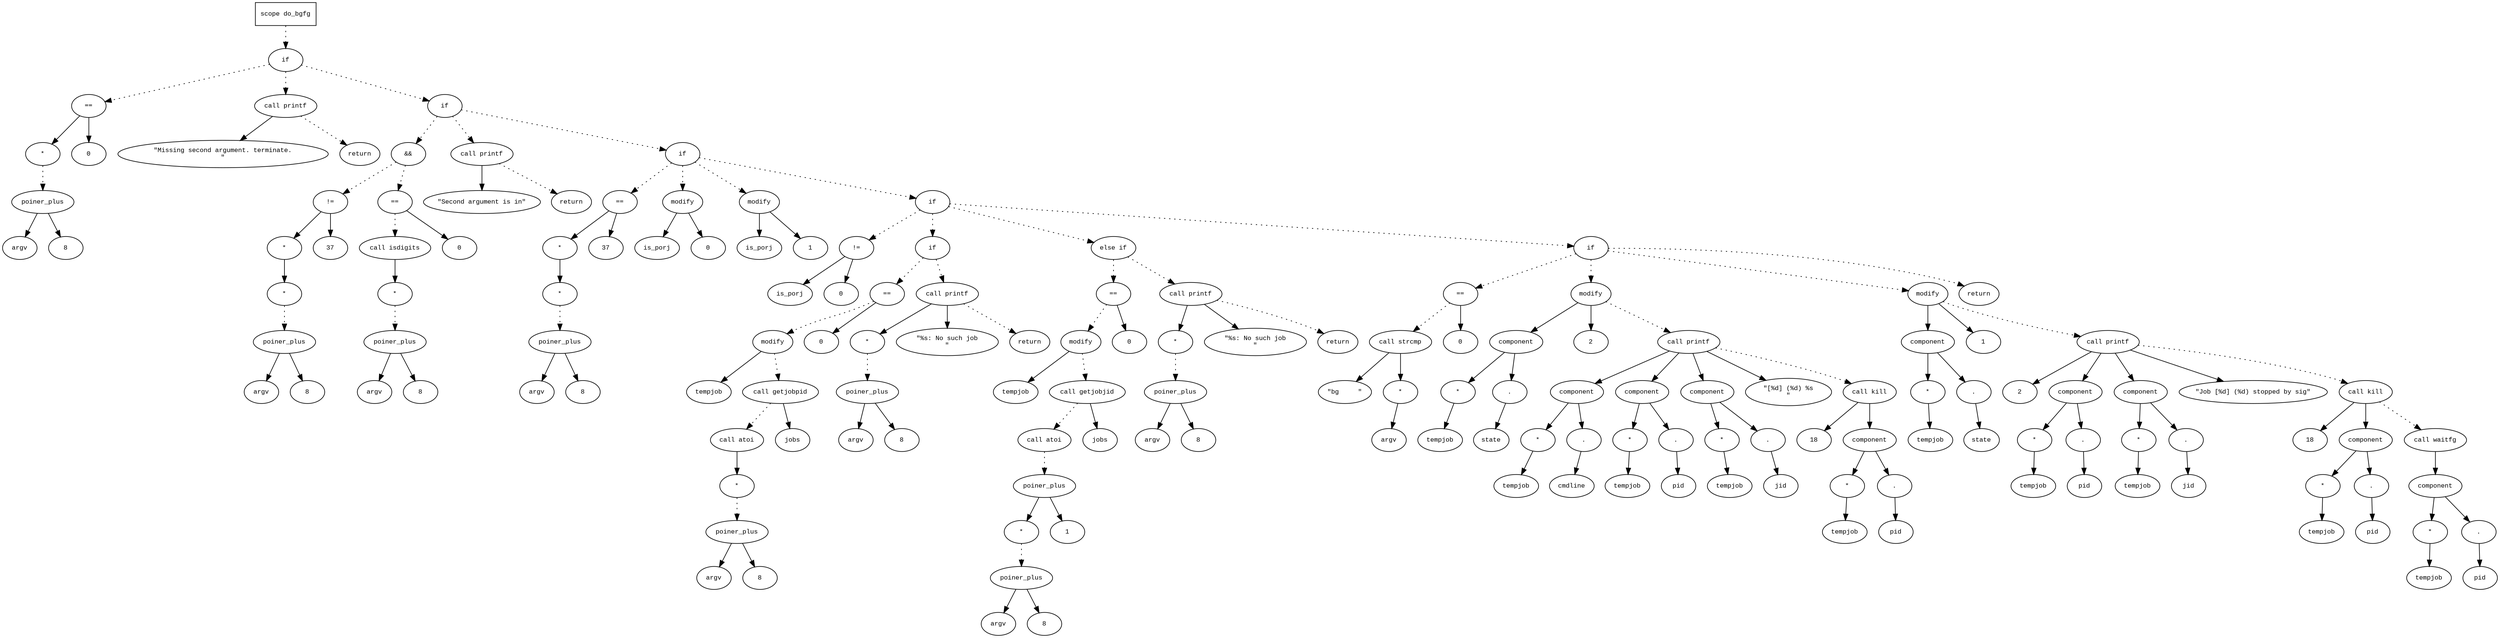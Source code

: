 digraph AST {
  graph [fontname="Times New Roman",fontsize=10];
  node  [fontname="Courier New",fontsize=10];
  edge  [fontname="Times New Roman",fontsize=10];

  node1 [label="scope do_bgfg",shape=box];
  node2 [label="if",shape=ellipse];
  node1 -> node2 [style=dotted];
  node3 [label="==",shape=ellipse];
  node4 [label="*",shape=ellipse];
  node5 [label="poiner_plus",shape=ellipse];
  node6 [label="argv",shape=ellipse];
  node5 -> node6;
  node7 [label="8",shape=ellipse];
  node5 -> node7;
  node4 -> node5 [style=dotted];
  node3 -> node4;
  node8 [label="0",shape=ellipse];
  node3 -> node8;
  node2 -> node3 [style=dotted];
  node9 [label="call printf",shape=ellipse];
  node10 [label="\"Missing second argument. terminate.
\"",shape=ellipse];
  node9 -> node10;
  node2 -> node9 [style=dotted];
  node11 [label="return",shape=ellipse];
  node9 -> node11 [style=dotted];
  node12 [label="if",shape=ellipse];
  node2 -> node12 [style=dotted];
  node13 [label="&&",shape=ellipse];
  node14 [label="!=",shape=ellipse];
  node15 [label="*",shape=ellipse];
  node16 [label="*",shape=ellipse];
  node17 [label="poiner_plus",shape=ellipse];
  node18 [label="argv",shape=ellipse];
  node17 -> node18;
  node19 [label="8",shape=ellipse];
  node17 -> node19;
  node16 -> node17 [style=dotted];
  node15 -> node16;
  node14 -> node15;
  node20 [label="37",shape=ellipse];
  node14 -> node20;
  node13 -> node14 [style=dotted];
  node21 [label="==",shape=ellipse];
  node22 [label="call isdigits",shape=ellipse];
  node23 [label="*",shape=ellipse];
  node24 [label="poiner_plus",shape=ellipse];
  node25 [label="argv",shape=ellipse];
  node24 -> node25;
  node26 [label="8",shape=ellipse];
  node24 -> node26;
  node23 -> node24 [style=dotted];
  node22 -> node23;
  node21 -> node22 [style=dotted];
  node27 [label="0",shape=ellipse];
  node21 -> node27;
  node13 -> node21 [style=dotted];
  node12 -> node13 [style=dotted];
  node28 [label="call printf",shape=ellipse];
  node29 [label="\"Second argument is in\"",shape=ellipse];
  node28 -> node29;
  node12 -> node28 [style=dotted];
  node30 [label="return",shape=ellipse];
  node28 -> node30 [style=dotted];
  node31 [label="if",shape=ellipse];
  node12 -> node31 [style=dotted];
  node32 [label="==",shape=ellipse];
  node33 [label="*",shape=ellipse];
  node34 [label="*",shape=ellipse];
  node35 [label="poiner_plus",shape=ellipse];
  node36 [label="argv",shape=ellipse];
  node35 -> node36;
  node37 [label="8",shape=ellipse];
  node35 -> node37;
  node34 -> node35 [style=dotted];
  node33 -> node34;
  node32 -> node33;
  node38 [label="37",shape=ellipse];
  node32 -> node38;
  node31 -> node32 [style=dotted];
  node39 [label="modify",shape=ellipse];
  node40 [label="is_porj",shape=ellipse];
  node39 -> node40;
  node41 [label="0",shape=ellipse];
  node39 -> node41;
  node31 -> node39 [style=dotted];
  node42 [label="modify",shape=ellipse];
  node43 [label="is_porj",shape=ellipse];
  node42 -> node43;
  node44 [label="1",shape=ellipse];
  node42 -> node44;
  node31 -> node42 [style=dotted];
  node45 [label="if",shape=ellipse];
  node31 -> node45 [style=dotted];
  node46 [label="!=",shape=ellipse];
  node47 [label="is_porj",shape=ellipse];
  node46 -> node47;
  node48 [label="0",shape=ellipse];
  node46 -> node48;
  node45 -> node46 [style=dotted];
  node49 [label="if",shape=ellipse];
  node45 -> node49 [style=dotted];
  node50 [label="==",shape=ellipse];
  node51 [label="modify",shape=ellipse];
  node52 [label="tempjob",shape=ellipse];
  node51 -> node52;
  node53 [label="call getjobpid",shape=ellipse];
  node54 [label="call atoi",shape=ellipse];
  node55 [label="*",shape=ellipse];
  node56 [label="poiner_plus",shape=ellipse];
  node57 [label="argv",shape=ellipse];
  node56 -> node57;
  node58 [label="8",shape=ellipse];
  node56 -> node58;
  node55 -> node56 [style=dotted];
  node54 -> node55;
  node53 -> node54 [style=dotted];
  node59 [label="jobs",shape=ellipse];
  node53 -> node59;
  node51 -> node53 [style=dotted];
  node50 -> node51 [style=dotted];
  node60 [label="0",shape=ellipse];
  node50 -> node60;
  node49 -> node50 [style=dotted];
  node61 [label="call printf",shape=ellipse];
  node62 [label="*",shape=ellipse];
  node63 [label="poiner_plus",shape=ellipse];
  node64 [label="argv",shape=ellipse];
  node63 -> node64;
  node65 [label="8",shape=ellipse];
  node63 -> node65;
  node62 -> node63 [style=dotted];
  node61 -> node62;
  node66 [label="\"%s: No such job
\"",shape=ellipse];
  node61 -> node66;
  node49 -> node61 [style=dotted];
  node67 [label="return",shape=ellipse];
  node61 -> node67 [style=dotted];
  node68 [label="else if",shape=ellipse];
  node45 -> node68 [style=dotted];
  node69 [label="==",shape=ellipse];
  node70 [label="modify",shape=ellipse];
  node71 [label="tempjob",shape=ellipse];
  node70 -> node71;
  node72 [label="call getjobjid",shape=ellipse];
  node73 [label="call atoi",shape=ellipse];
  node74 [label="poiner_plus",shape=ellipse];
  node75 [label="*",shape=ellipse];
  node76 [label="poiner_plus",shape=ellipse];
  node77 [label="argv",shape=ellipse];
  node76 -> node77;
  node78 [label="8",shape=ellipse];
  node76 -> node78;
  node75 -> node76 [style=dotted];
  node74 -> node75;
  node79 [label="1",shape=ellipse];
  node74 -> node79;
  node73 -> node74 [style=dotted];
  node72 -> node73 [style=dotted];
  node80 [label="jobs",shape=ellipse];
  node72 -> node80;
  node70 -> node72 [style=dotted];
  node69 -> node70 [style=dotted];
  node81 [label="0",shape=ellipse];
  node69 -> node81;
  node68 -> node69 [style=dotted];
  node82 [label="call printf",shape=ellipse];
  node83 [label="*",shape=ellipse];
  node84 [label="poiner_plus",shape=ellipse];
  node85 [label="argv",shape=ellipse];
  node84 -> node85;
  node86 [label="8",shape=ellipse];
  node84 -> node86;
  node83 -> node84 [style=dotted];
  node82 -> node83;
  node87 [label="\"%s: No such job
\"",shape=ellipse];
  node82 -> node87;
  node68 -> node82 [style=dotted];
  node88 [label="return",shape=ellipse];
  node82 -> node88 [style=dotted];
  node89 [label="if",shape=ellipse];
  node45 -> node89 [style=dotted];
  node90 [label="==",shape=ellipse];
  node91 [label="call strcmp",shape=ellipse];
  node92 [label="\"bg     \"",shape=ellipse];
  node91 -> node92;
  node93 [label="*",shape=ellipse];
  node94 [label="argv",shape=ellipse];
  node93 -> node94;
  node91 -> node93;
  node90 -> node91 [style=dotted];
  node95 [label="0",shape=ellipse];
  node90 -> node95;
  node89 -> node90 [style=dotted];
  node96 [label="modify",shape=ellipse];
  node97 [label="component",shape=ellipse];
  node96 -> node97;
  node98 [label="*",shape=ellipse];
  node99 [label="tempjob",shape=ellipse];
  node98 -> node99;
  node97 -> node98;
  node100 [label=".",shape=ellipse];
  node97 -> node100;
  node101 [label="state",shape=ellipse];
  node100 -> node101;
  node102 [label="2",shape=ellipse];
  node96 -> node102;
  node89 -> node96 [style=dotted];
  node103 [label="call printf",shape=ellipse];
  node104 [label="component",shape=ellipse];
  node103 -> node104;
  node105 [label="*",shape=ellipse];
  node106 [label="tempjob",shape=ellipse];
  node105 -> node106;
  node104 -> node105;
  node107 [label=".",shape=ellipse];
  node104 -> node107;
  node108 [label="cmdline",shape=ellipse];
  node107 -> node108;
  node109 [label="component",shape=ellipse];
  node103 -> node109;
  node110 [label="*",shape=ellipse];
  node111 [label="tempjob",shape=ellipse];
  node110 -> node111;
  node109 -> node110;
  node112 [label=".",shape=ellipse];
  node109 -> node112;
  node113 [label="pid",shape=ellipse];
  node112 -> node113;
  node114 [label="component",shape=ellipse];
  node103 -> node114;
  node115 [label="*",shape=ellipse];
  node116 [label="tempjob",shape=ellipse];
  node115 -> node116;
  node114 -> node115;
  node117 [label=".",shape=ellipse];
  node114 -> node117;
  node118 [label="jid",shape=ellipse];
  node117 -> node118;
  node119 [label="\"[%d] (%d) %s
\"",shape=ellipse];
  node103 -> node119;
  node96 -> node103 [style=dotted];
  node120 [label="call kill",shape=ellipse];
  node121 [label="18",shape=ellipse];
  node120 -> node121;
  node122 [label="component",shape=ellipse];
  node120 -> node122;
  node123 [label="*",shape=ellipse];
  node124 [label="tempjob",shape=ellipse];
  node123 -> node124;
  node122 -> node123;
  node125 [label=".",shape=ellipse];
  node122 -> node125;
  node126 [label="pid",shape=ellipse];
  node125 -> node126;
  node103 -> node120 [style=dotted];
  node127 [label="modify",shape=ellipse];
  node128 [label="component",shape=ellipse];
  node127 -> node128;
  node129 [label="*",shape=ellipse];
  node130 [label="tempjob",shape=ellipse];
  node129 -> node130;
  node128 -> node129;
  node131 [label=".",shape=ellipse];
  node128 -> node131;
  node132 [label="state",shape=ellipse];
  node131 -> node132;
  node133 [label="1",shape=ellipse];
  node127 -> node133;
  node89 -> node127 [style=dotted];
  node134 [label="call printf",shape=ellipse];
  node135 [label="2",shape=ellipse];
  node134 -> node135;
  node136 [label="component",shape=ellipse];
  node134 -> node136;
  node137 [label="*",shape=ellipse];
  node138 [label="tempjob",shape=ellipse];
  node137 -> node138;
  node136 -> node137;
  node139 [label=".",shape=ellipse];
  node136 -> node139;
  node140 [label="pid",shape=ellipse];
  node139 -> node140;
  node141 [label="component",shape=ellipse];
  node134 -> node141;
  node142 [label="*",shape=ellipse];
  node143 [label="tempjob",shape=ellipse];
  node142 -> node143;
  node141 -> node142;
  node144 [label=".",shape=ellipse];
  node141 -> node144;
  node145 [label="jid",shape=ellipse];
  node144 -> node145;
  node146 [label="\"Job [%d] (%d) stopped by sig\"",shape=ellipse];
  node134 -> node146;
  node127 -> node134 [style=dotted];
  node147 [label="call kill",shape=ellipse];
  node148 [label="18",shape=ellipse];
  node147 -> node148;
  node149 [label="component",shape=ellipse];
  node147 -> node149;
  node150 [label="*",shape=ellipse];
  node151 [label="tempjob",shape=ellipse];
  node150 -> node151;
  node149 -> node150;
  node152 [label=".",shape=ellipse];
  node149 -> node152;
  node153 [label="pid",shape=ellipse];
  node152 -> node153;
  node134 -> node147 [style=dotted];
  node154 [label="call waitfg",shape=ellipse];
  node155 [label="component",shape=ellipse];
  node154 -> node155;
  node156 [label="*",shape=ellipse];
  node157 [label="tempjob",shape=ellipse];
  node156 -> node157;
  node155 -> node156;
  node158 [label=".",shape=ellipse];
  node155 -> node158;
  node159 [label="pid",shape=ellipse];
  node158 -> node159;
  node147 -> node154 [style=dotted];
  node160 [label="return",shape=ellipse];
  node89 -> node160 [style=dotted];
} 